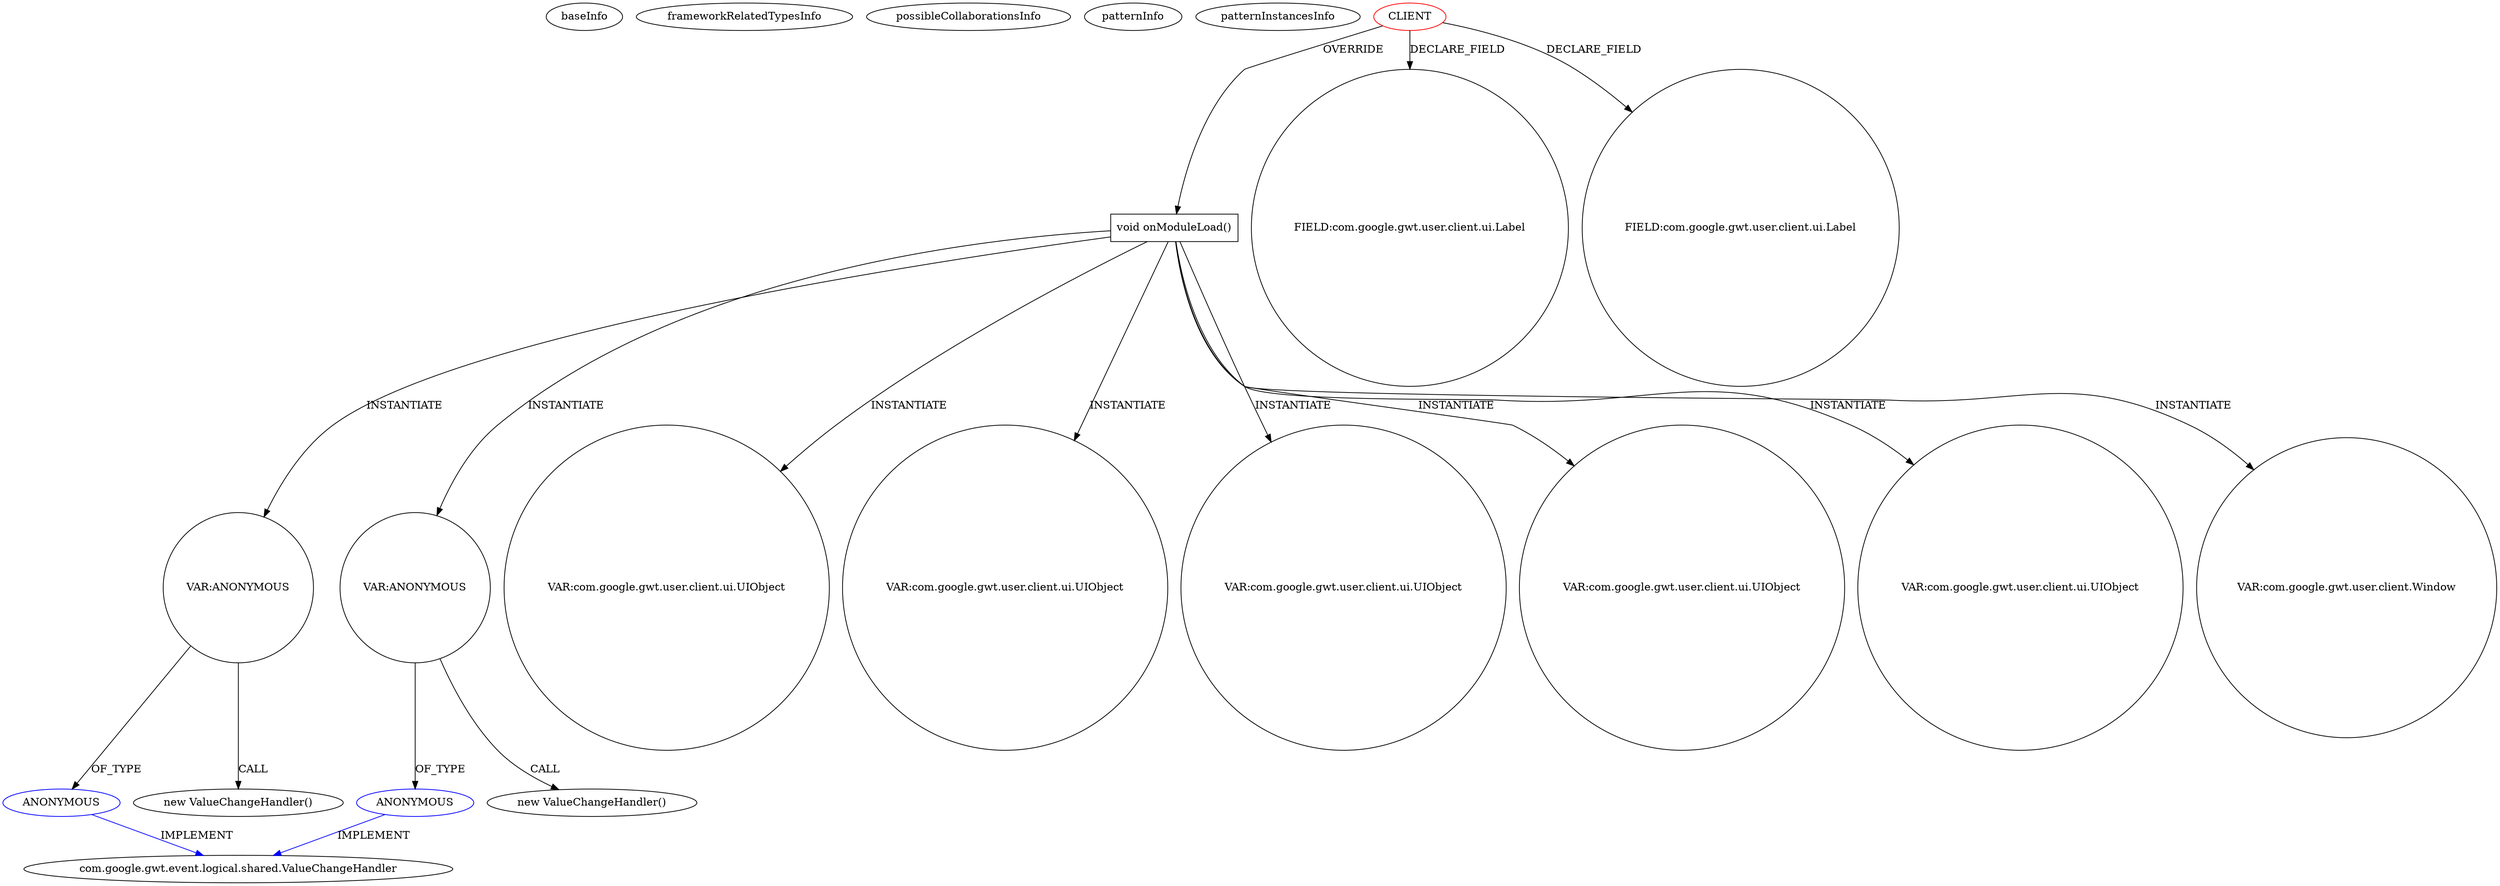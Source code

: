 digraph {
baseInfo[graphId=372,category="pattern",isAnonymous=false,possibleRelation=false]
frameworkRelatedTypesInfo[]
possibleCollaborationsInfo[]
patternInfo[frequency=2.0,patternRootClient=0]
patternInstancesInfo[0="coldplayguy-flight87~/coldplayguy-flight87/flight87-master/BookFlight/src/bookflight/client/BookFlight.java~BookFlight~1091",1="Tok-Erwin~/Tok-Erwin/Erwin-master/src/main/java/erwin/client/Erwin.java~Erwin~388"]
246[label="com.google.gwt.event.logical.shared.ValueChangeHandler",vertexType="FRAMEWORK_INTERFACE_TYPE",isFrameworkType=false]
245[label="ANONYMOUS",vertexType="REFERENCE_ANONYMOUS_DECLARATION",isFrameworkType=false,color=blue]
265[label="ANONYMOUS",vertexType="REFERENCE_ANONYMOUS_DECLARATION",isFrameworkType=false,color=blue]
244[label="VAR:ANONYMOUS",vertexType="VARIABLE_EXPRESION",isFrameworkType=false,shape=circle]
243[label="new ValueChangeHandler()",vertexType="CONSTRUCTOR_CALL",isFrameworkType=false]
264[label="VAR:ANONYMOUS",vertexType="VARIABLE_EXPRESION",isFrameworkType=false,shape=circle]
263[label="new ValueChangeHandler()",vertexType="CONSTRUCTOR_CALL",isFrameworkType=false]
34[label="void onModuleLoad()",vertexType="OVERRIDING_METHOD_DECLARATION",isFrameworkType=false,shape=box]
121[label="VAR:com.google.gwt.user.client.ui.UIObject",vertexType="VARIABLE_EXPRESION",isFrameworkType=false,shape=circle]
0[label="CLIENT",vertexType="ROOT_CLIENT_CLASS_DECLARATION",isFrameworkType=false,color=red]
80[label="VAR:com.google.gwt.user.client.ui.UIObject",vertexType="VARIABLE_EXPRESION",isFrameworkType=false,shape=circle]
63[label="VAR:com.google.gwt.user.client.ui.UIObject",vertexType="VARIABLE_EXPRESION",isFrameworkType=false,shape=circle]
132[label="VAR:com.google.gwt.user.client.ui.UIObject",vertexType="VARIABLE_EXPRESION",isFrameworkType=false,shape=circle]
71[label="VAR:com.google.gwt.user.client.ui.UIObject",vertexType="VARIABLE_EXPRESION",isFrameworkType=false,shape=circle]
286[label="VAR:com.google.gwt.user.client.Window",vertexType="VARIABLE_EXPRESION",isFrameworkType=false,shape=circle]
14[label="FIELD:com.google.gwt.user.client.ui.Label",vertexType="FIELD_DECLARATION",isFrameworkType=false,shape=circle]
24[label="FIELD:com.google.gwt.user.client.ui.Label",vertexType="FIELD_DECLARATION",isFrameworkType=false,shape=circle]
34->63[label="INSTANTIATE"]
265->246[label="IMPLEMENT",color=blue]
0->34[label="OVERRIDE"]
34->132[label="INSTANTIATE"]
34->71[label="INSTANTIATE"]
34->286[label="INSTANTIATE"]
34->244[label="INSTANTIATE"]
34->121[label="INSTANTIATE"]
0->24[label="DECLARE_FIELD"]
244->245[label="OF_TYPE"]
34->80[label="INSTANTIATE"]
245->246[label="IMPLEMENT",color=blue]
264->265[label="OF_TYPE"]
244->243[label="CALL"]
34->264[label="INSTANTIATE"]
264->263[label="CALL"]
0->14[label="DECLARE_FIELD"]
}
